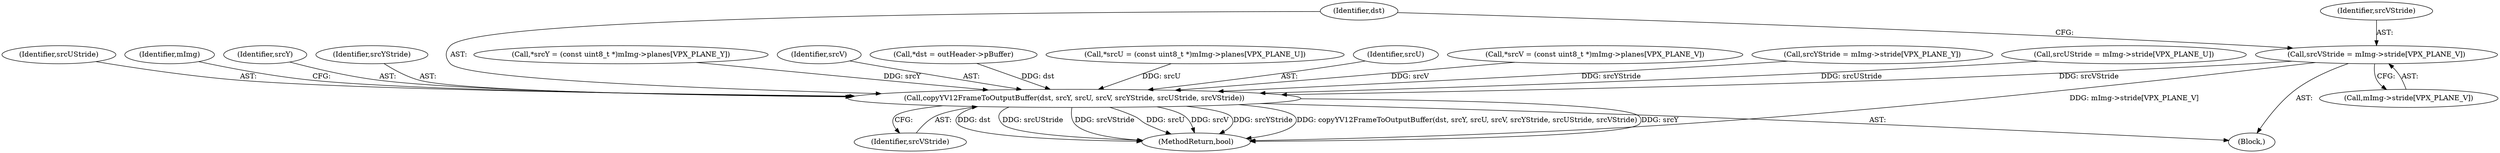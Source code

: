 digraph "0_Android_630ed150f7201ddadb00b8b8ce0c55c4cc6e8742@array" {
"1000318" [label="(Call,srcVStride = mImg->stride[VPX_PLANE_V])"];
"1000325" [label="(Call,copyYV12FrameToOutputBuffer(dst, srcY, srcU, srcV, srcYStride, srcUStride, srcVStride))"];
"1000318" [label="(Call,srcVStride = mImg->stride[VPX_PLANE_V])"];
"1000331" [label="(Identifier,srcUStride)"];
"1000346" [label="(Identifier,mImg)"];
"1000325" [label="(Call,copyYV12FrameToOutputBuffer(dst, srcY, srcU, srcV, srcYStride, srcUStride, srcVStride))"];
"1000327" [label="(Identifier,srcY)"];
"1000330" [label="(Identifier,srcYStride)"];
"1000326" [label="(Identifier,dst)"];
"1000332" [label="(Identifier,srcVStride)"];
"1000272" [label="(Call,*srcY = (const uint8_t *)mImg->planes[VPX_PLANE_Y])"];
"1000319" [label="(Identifier,srcVStride)"];
"1000329" [label="(Identifier,srcV)"];
"1000411" [label="(MethodReturn,bool)"];
"1000320" [label="(Call,mImg->stride[VPX_PLANE_V])"];
"1000266" [label="(Call,*dst = outHeader->pBuffer)"];
"1000282" [label="(Call,*srcU = (const uint8_t *)mImg->planes[VPX_PLANE_U])"];
"1000328" [label="(Identifier,srcU)"];
"1000292" [label="(Call,*srcV = (const uint8_t *)mImg->planes[VPX_PLANE_V])"];
"1000302" [label="(Call,srcYStride = mImg->stride[VPX_PLANE_Y])"];
"1000310" [label="(Call,srcUStride = mImg->stride[VPX_PLANE_U])"];
"1000264" [label="(Block,)"];
"1000318" -> "1000264"  [label="AST: "];
"1000318" -> "1000320"  [label="CFG: "];
"1000319" -> "1000318"  [label="AST: "];
"1000320" -> "1000318"  [label="AST: "];
"1000326" -> "1000318"  [label="CFG: "];
"1000318" -> "1000411"  [label="DDG: mImg->stride[VPX_PLANE_V]"];
"1000318" -> "1000325"  [label="DDG: srcVStride"];
"1000325" -> "1000264"  [label="AST: "];
"1000325" -> "1000332"  [label="CFG: "];
"1000326" -> "1000325"  [label="AST: "];
"1000327" -> "1000325"  [label="AST: "];
"1000328" -> "1000325"  [label="AST: "];
"1000329" -> "1000325"  [label="AST: "];
"1000330" -> "1000325"  [label="AST: "];
"1000331" -> "1000325"  [label="AST: "];
"1000332" -> "1000325"  [label="AST: "];
"1000346" -> "1000325"  [label="CFG: "];
"1000325" -> "1000411"  [label="DDG: dst"];
"1000325" -> "1000411"  [label="DDG: srcUStride"];
"1000325" -> "1000411"  [label="DDG: srcVStride"];
"1000325" -> "1000411"  [label="DDG: srcU"];
"1000325" -> "1000411"  [label="DDG: srcV"];
"1000325" -> "1000411"  [label="DDG: srcYStride"];
"1000325" -> "1000411"  [label="DDG: copyYV12FrameToOutputBuffer(dst, srcY, srcU, srcV, srcYStride, srcUStride, srcVStride)"];
"1000325" -> "1000411"  [label="DDG: srcY"];
"1000266" -> "1000325"  [label="DDG: dst"];
"1000272" -> "1000325"  [label="DDG: srcY"];
"1000282" -> "1000325"  [label="DDG: srcU"];
"1000292" -> "1000325"  [label="DDG: srcV"];
"1000302" -> "1000325"  [label="DDG: srcYStride"];
"1000310" -> "1000325"  [label="DDG: srcUStride"];
}
